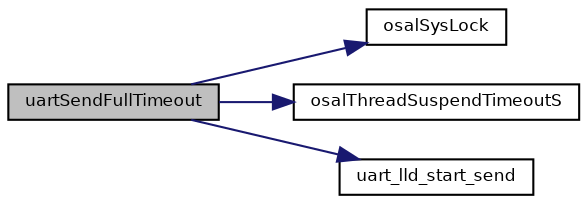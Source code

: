 digraph "uartSendFullTimeout"
{
  bgcolor="transparent";
  edge [fontname="Helvetica",fontsize="8",labelfontname="Helvetica",labelfontsize="8"];
  node [fontname="Helvetica",fontsize="8",shape=record];
  rankdir="LR";
  Node39 [label="uartSendFullTimeout",height=0.2,width=0.4,color="black", fillcolor="grey75", style="filled", fontcolor="black"];
  Node39 -> Node40 [color="midnightblue",fontsize="8",style="solid",fontname="Helvetica"];
  Node40 [label="osalSysLock",height=0.2,width=0.4,color="black",URL="$group___o_s_a_l.html#ga0cb5e528b0114b4ca61c2eb65a0515fa",tooltip="Enters a critical zone from thread context. "];
  Node39 -> Node41 [color="midnightblue",fontsize="8",style="solid",fontname="Helvetica"];
  Node41 [label="osalThreadSuspendTimeoutS",height=0.2,width=0.4,color="black",URL="$group___o_s_a_l.html#gadd8bf7ac6d338b33b927db22aa27a43a",tooltip="Sends the current thread sleeping and sets a reference variable. "];
  Node39 -> Node42 [color="midnightblue",fontsize="8",style="solid",fontname="Helvetica"];
  Node42 [label="uart_lld_start_send",height=0.2,width=0.4,color="black",URL="$group___u_a_r_t.html#ga1e25c8da94128f260d3d8683db114326",tooltip="Starts a transmission on the UART peripheral. "];
}
